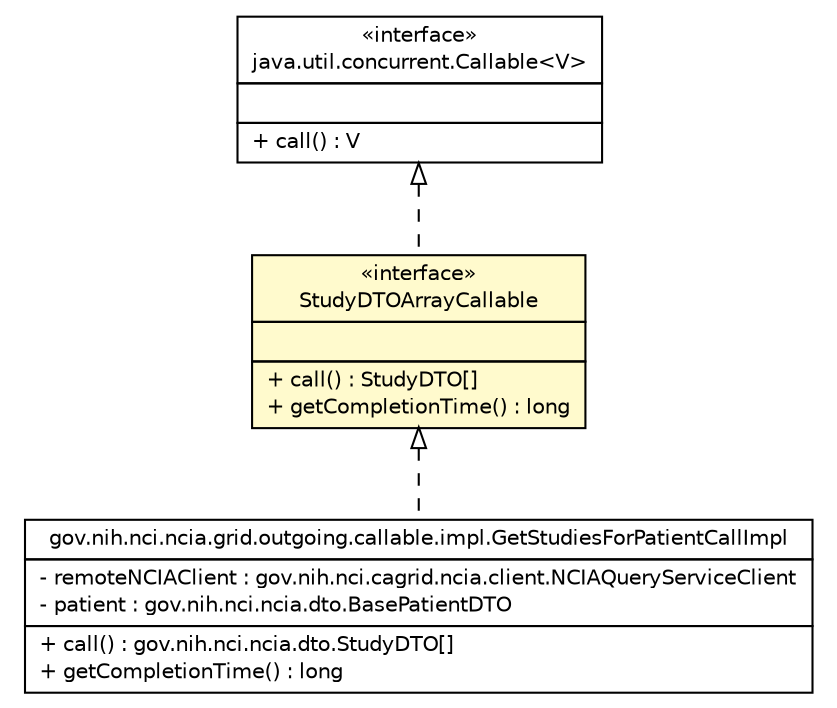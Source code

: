 #!/usr/local/bin/dot
#
# Class diagram 
# Generated by UmlGraph version 4.8 (http://www.spinellis.gr/sw/umlgraph)
#

digraph G {
	edge [fontname="Helvetica",fontsize=10,labelfontname="Helvetica",labelfontsize=10];
	node [fontname="Helvetica",fontsize=10,shape=plaintext];
	// gov.nih.nci.ncia.grid.outgoing.callable.StudyDTOArrayCallable
	c34990 [label=<<table border="0" cellborder="1" cellspacing="0" cellpadding="2" port="p" bgcolor="lemonChiffon" href="./StudyDTOArrayCallable.html">
		<tr><td><table border="0" cellspacing="0" cellpadding="1">
			<tr><td> &laquo;interface&raquo; </td></tr>
			<tr><td> StudyDTOArrayCallable </td></tr>
		</table></td></tr>
		<tr><td><table border="0" cellspacing="0" cellpadding="1">
			<tr><td align="left">  </td></tr>
		</table></td></tr>
		<tr><td><table border="0" cellspacing="0" cellpadding="1">
			<tr><td align="left"> + call() : StudyDTO[] </td></tr>
			<tr><td align="left"> + getCompletionTime() : long </td></tr>
		</table></td></tr>
		</table>>, fontname="Helvetica", fontcolor="black", fontsize=10.0];
	// gov.nih.nci.ncia.grid.outgoing.callable.impl.GetStudiesForPatientCallImpl
	c35000 [label=<<table border="0" cellborder="1" cellspacing="0" cellpadding="2" port="p" href="./impl/GetStudiesForPatientCallImpl.html">
		<tr><td><table border="0" cellspacing="0" cellpadding="1">
			<tr><td> gov.nih.nci.ncia.grid.outgoing.callable.impl.GetStudiesForPatientCallImpl </td></tr>
		</table></td></tr>
		<tr><td><table border="0" cellspacing="0" cellpadding="1">
			<tr><td align="left"> - remoteNCIAClient : gov.nih.nci.cagrid.ncia.client.NCIAQueryServiceClient </td></tr>
			<tr><td align="left"> - patient : gov.nih.nci.ncia.dto.BasePatientDTO </td></tr>
		</table></td></tr>
		<tr><td><table border="0" cellspacing="0" cellpadding="1">
			<tr><td align="left"> + call() : gov.nih.nci.ncia.dto.StudyDTO[] </td></tr>
			<tr><td align="left"> + getCompletionTime() : long </td></tr>
		</table></td></tr>
		</table>>, fontname="Helvetica", fontcolor="black", fontsize=10.0];
	//gov.nih.nci.ncia.grid.outgoing.callable.StudyDTOArrayCallable implements java.util.concurrent.Callable<V>
	c35131:p -> c34990:p [dir=back,arrowtail=empty,style=dashed];
	//gov.nih.nci.ncia.grid.outgoing.callable.impl.GetStudiesForPatientCallImpl implements gov.nih.nci.ncia.grid.outgoing.callable.StudyDTOArrayCallable
	c34990:p -> c35000:p [dir=back,arrowtail=empty,style=dashed];
	// java.util.concurrent.Callable<V>
	c35131 [label=<<table border="0" cellborder="1" cellspacing="0" cellpadding="2" port="p" href="http://java.sun.com/j2se/1.4.2/docs/api/java/util/concurrent/Callable.html">
		<tr><td><table border="0" cellspacing="0" cellpadding="1">
			<tr><td> &laquo;interface&raquo; </td></tr>
			<tr><td> java.util.concurrent.Callable&lt;V&gt; </td></tr>
		</table></td></tr>
		<tr><td><table border="0" cellspacing="0" cellpadding="1">
			<tr><td align="left">  </td></tr>
		</table></td></tr>
		<tr><td><table border="0" cellspacing="0" cellpadding="1">
			<tr><td align="left"> + call() : V </td></tr>
		</table></td></tr>
		</table>>, fontname="Helvetica", fontcolor="black", fontsize=10.0];
}

